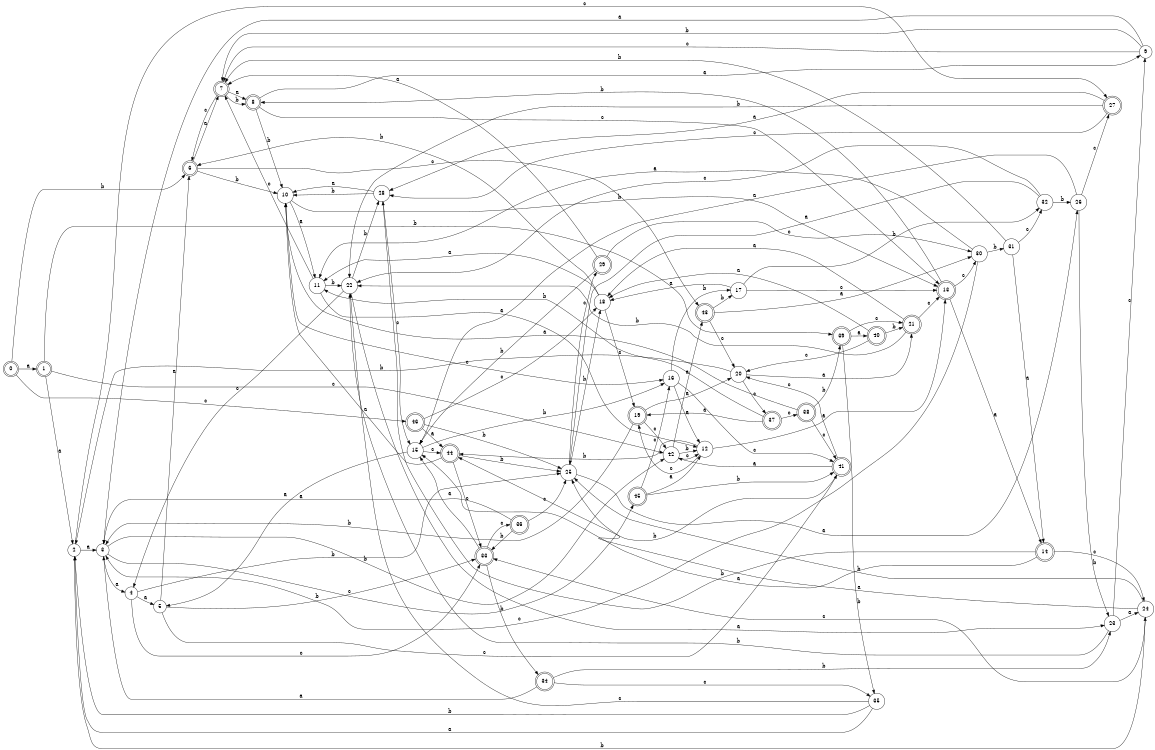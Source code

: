 digraph n38_8 {
__start0 [label="" shape="none"];

rankdir=LR;
size="8,5";

s0 [style="rounded,filled", color="black", fillcolor="white" shape="doublecircle", label="0"];
s1 [style="rounded,filled", color="black", fillcolor="white" shape="doublecircle", label="1"];
s2 [style="filled", color="black", fillcolor="white" shape="circle", label="2"];
s3 [style="filled", color="black", fillcolor="white" shape="circle", label="3"];
s4 [style="filled", color="black", fillcolor="white" shape="circle", label="4"];
s5 [style="filled", color="black", fillcolor="white" shape="circle", label="5"];
s6 [style="rounded,filled", color="black", fillcolor="white" shape="doublecircle", label="6"];
s7 [style="rounded,filled", color="black", fillcolor="white" shape="doublecircle", label="7"];
s8 [style="rounded,filled", color="black", fillcolor="white" shape="doublecircle", label="8"];
s9 [style="filled", color="black", fillcolor="white" shape="circle", label="9"];
s10 [style="filled", color="black", fillcolor="white" shape="circle", label="10"];
s11 [style="filled", color="black", fillcolor="white" shape="circle", label="11"];
s12 [style="filled", color="black", fillcolor="white" shape="circle", label="12"];
s13 [style="rounded,filled", color="black", fillcolor="white" shape="doublecircle", label="13"];
s14 [style="rounded,filled", color="black", fillcolor="white" shape="doublecircle", label="14"];
s15 [style="filled", color="black", fillcolor="white" shape="circle", label="15"];
s16 [style="filled", color="black", fillcolor="white" shape="circle", label="16"];
s17 [style="filled", color="black", fillcolor="white" shape="circle", label="17"];
s18 [style="filled", color="black", fillcolor="white" shape="circle", label="18"];
s19 [style="rounded,filled", color="black", fillcolor="white" shape="doublecircle", label="19"];
s20 [style="filled", color="black", fillcolor="white" shape="circle", label="20"];
s21 [style="rounded,filled", color="black", fillcolor="white" shape="doublecircle", label="21"];
s22 [style="filled", color="black", fillcolor="white" shape="circle", label="22"];
s23 [style="filled", color="black", fillcolor="white" shape="circle", label="23"];
s24 [style="filled", color="black", fillcolor="white" shape="circle", label="24"];
s25 [style="filled", color="black", fillcolor="white" shape="circle", label="25"];
s26 [style="filled", color="black", fillcolor="white" shape="circle", label="26"];
s27 [style="rounded,filled", color="black", fillcolor="white" shape="doublecircle", label="27"];
s28 [style="filled", color="black", fillcolor="white" shape="circle", label="28"];
s29 [style="rounded,filled", color="black", fillcolor="white" shape="doublecircle", label="29"];
s30 [style="filled", color="black", fillcolor="white" shape="circle", label="30"];
s31 [style="filled", color="black", fillcolor="white" shape="circle", label="31"];
s32 [style="filled", color="black", fillcolor="white" shape="circle", label="32"];
s33 [style="rounded,filled", color="black", fillcolor="white" shape="doublecircle", label="33"];
s34 [style="rounded,filled", color="black", fillcolor="white" shape="doublecircle", label="34"];
s35 [style="filled", color="black", fillcolor="white" shape="circle", label="35"];
s36 [style="rounded,filled", color="black", fillcolor="white" shape="doublecircle", label="36"];
s37 [style="rounded,filled", color="black", fillcolor="white" shape="doublecircle", label="37"];
s38 [style="rounded,filled", color="black", fillcolor="white" shape="doublecircle", label="38"];
s39 [style="rounded,filled", color="black", fillcolor="white" shape="doublecircle", label="39"];
s40 [style="rounded,filled", color="black", fillcolor="white" shape="doublecircle", label="40"];
s41 [style="rounded,filled", color="black", fillcolor="white" shape="doublecircle", label="41"];
s42 [style="filled", color="black", fillcolor="white" shape="circle", label="42"];
s43 [style="rounded,filled", color="black", fillcolor="white" shape="doublecircle", label="43"];
s44 [style="rounded,filled", color="black", fillcolor="white" shape="doublecircle", label="44"];
s45 [style="rounded,filled", color="black", fillcolor="white" shape="doublecircle", label="45"];
s46 [style="rounded,filled", color="black", fillcolor="white" shape="doublecircle", label="46"];
s0 -> s1 [label="a"];
s0 -> s6 [label="b"];
s0 -> s46 [label="c"];
s1 -> s2 [label="a"];
s1 -> s39 [label="b"];
s1 -> s42 [label="c"];
s2 -> s3 [label="a"];
s2 -> s24 [label="b"];
s2 -> s27 [label="c"];
s3 -> s4 [label="a"];
s3 -> s42 [label="b"];
s3 -> s45 [label="c"];
s4 -> s5 [label="a"];
s4 -> s25 [label="b"];
s4 -> s33 [label="c"];
s5 -> s6 [label="a"];
s5 -> s33 [label="b"];
s5 -> s41 [label="c"];
s6 -> s7 [label="a"];
s6 -> s10 [label="b"];
s6 -> s43 [label="c"];
s7 -> s8 [label="a"];
s7 -> s8 [label="b"];
s7 -> s6 [label="c"];
s8 -> s9 [label="a"];
s8 -> s10 [label="b"];
s8 -> s13 [label="c"];
s9 -> s3 [label="a"];
s9 -> s7 [label="b"];
s9 -> s7 [label="c"];
s10 -> s11 [label="a"];
s10 -> s13 [label="b"];
s10 -> s16 [label="c"];
s11 -> s12 [label="a"];
s11 -> s22 [label="b"];
s11 -> s7 [label="c"];
s12 -> s13 [label="a"];
s12 -> s44 [label="b"];
s12 -> s19 [label="c"];
s13 -> s14 [label="a"];
s13 -> s8 [label="b"];
s13 -> s30 [label="c"];
s14 -> s15 [label="a"];
s14 -> s28 [label="b"];
s14 -> s24 [label="c"];
s15 -> s5 [label="a"];
s15 -> s16 [label="b"];
s15 -> s44 [label="c"];
s16 -> s12 [label="a"];
s16 -> s17 [label="b"];
s16 -> s41 [label="c"];
s17 -> s18 [label="a"];
s17 -> s32 [label="b"];
s17 -> s13 [label="c"];
s18 -> s11 [label="a"];
s18 -> s6 [label="b"];
s18 -> s19 [label="c"];
s19 -> s20 [label="a"];
s19 -> s3 [label="b"];
s19 -> s42 [label="c"];
s20 -> s21 [label="a"];
s20 -> s2 [label="b"];
s20 -> s37 [label="c"];
s21 -> s18 [label="a"];
s21 -> s22 [label="b"];
s21 -> s13 [label="c"];
s22 -> s23 [label="a"];
s22 -> s28 [label="b"];
s22 -> s4 [label="c"];
s23 -> s24 [label="a"];
s23 -> s22 [label="b"];
s23 -> s9 [label="c"];
s24 -> s25 [label="a"];
s24 -> s25 [label="b"];
s24 -> s33 [label="c"];
s25 -> s26 [label="a"];
s25 -> s18 [label="b"];
s25 -> s29 [label="c"];
s26 -> s15 [label="a"];
s26 -> s23 [label="b"];
s26 -> s27 [label="c"];
s27 -> s28 [label="a"];
s27 -> s22 [label="b"];
s27 -> s28 [label="c"];
s28 -> s10 [label="a"];
s28 -> s10 [label="b"];
s28 -> s15 [label="c"];
s29 -> s7 [label="a"];
s29 -> s15 [label="b"];
s29 -> s30 [label="c"];
s30 -> s11 [label="a"];
s30 -> s31 [label="b"];
s30 -> s3 [label="c"];
s31 -> s14 [label="a"];
s31 -> s7 [label="b"];
s31 -> s32 [label="c"];
s32 -> s25 [label="a"];
s32 -> s26 [label="b"];
s32 -> s22 [label="c"];
s33 -> s15 [label="a"];
s33 -> s34 [label="b"];
s33 -> s36 [label="c"];
s34 -> s3 [label="a"];
s34 -> s23 [label="b"];
s34 -> s35 [label="c"];
s35 -> s2 [label="a"];
s35 -> s2 [label="b"];
s35 -> s22 [label="c"];
s36 -> s3 [label="a"];
s36 -> s33 [label="b"];
s36 -> s25 [label="c"];
s37 -> s19 [label="a"];
s37 -> s11 [label="b"];
s37 -> s38 [label="c"];
s38 -> s10 [label="a"];
s38 -> s39 [label="b"];
s38 -> s41 [label="c"];
s39 -> s40 [label="a"];
s39 -> s35 [label="b"];
s39 -> s21 [label="c"];
s40 -> s18 [label="a"];
s40 -> s21 [label="b"];
s40 -> s20 [label="c"];
s41 -> s42 [label="a"];
s41 -> s44 [label="b"];
s41 -> s20 [label="c"];
s42 -> s43 [label="a"];
s42 -> s12 [label="b"];
s42 -> s12 [label="c"];
s43 -> s30 [label="a"];
s43 -> s17 [label="b"];
s43 -> s20 [label="c"];
s44 -> s10 [label="a"];
s44 -> s25 [label="b"];
s44 -> s33 [label="c"];
s45 -> s12 [label="a"];
s45 -> s41 [label="b"];
s45 -> s16 [label="c"];
s46 -> s44 [label="a"];
s46 -> s25 [label="b"];
s46 -> s18 [label="c"];

}